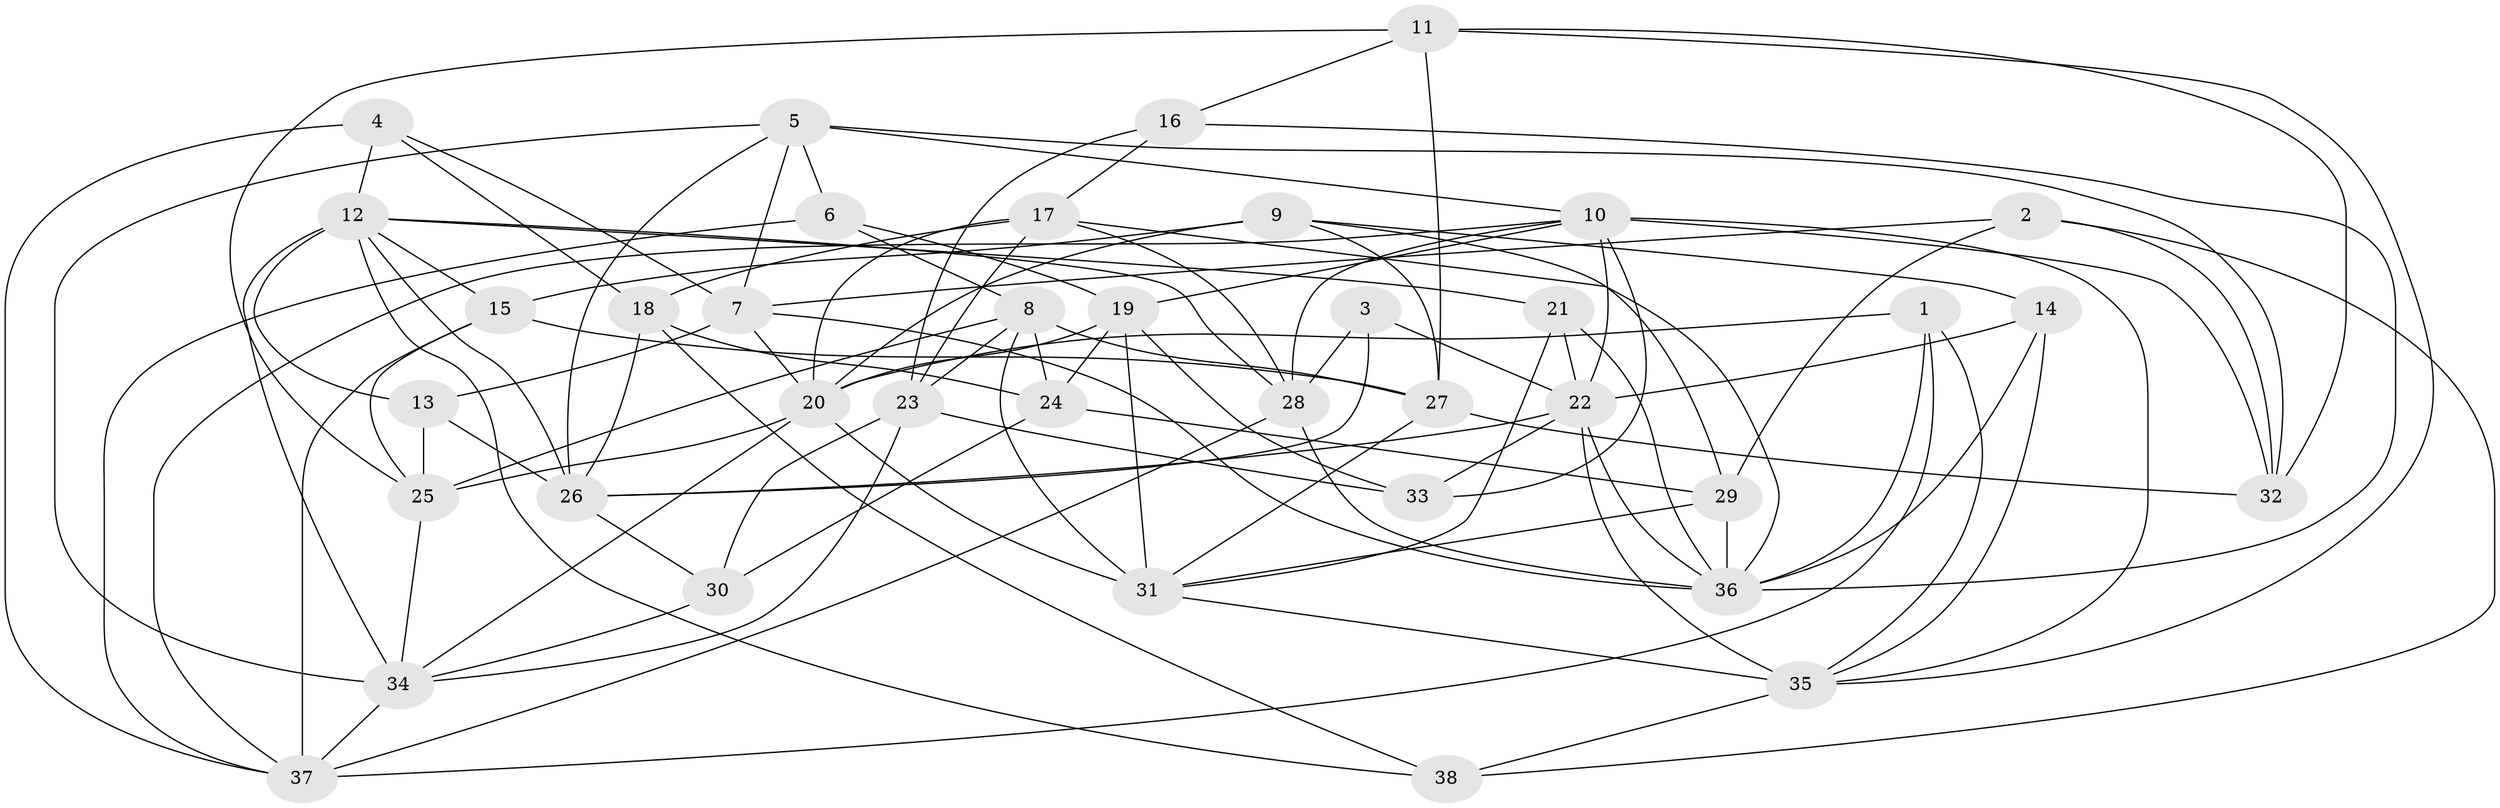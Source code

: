 // original degree distribution, {4: 1.0}
// Generated by graph-tools (version 1.1) at 2025/38/03/04/25 23:38:14]
// undirected, 38 vertices, 106 edges
graph export_dot {
  node [color=gray90,style=filled];
  1;
  2;
  3;
  4;
  5;
  6;
  7;
  8;
  9;
  10;
  11;
  12;
  13;
  14;
  15;
  16;
  17;
  18;
  19;
  20;
  21;
  22;
  23;
  24;
  25;
  26;
  27;
  28;
  29;
  30;
  31;
  32;
  33;
  34;
  35;
  36;
  37;
  38;
  1 -- 20 [weight=1.0];
  1 -- 35 [weight=1.0];
  1 -- 36 [weight=1.0];
  1 -- 37 [weight=1.0];
  2 -- 7 [weight=1.0];
  2 -- 29 [weight=1.0];
  2 -- 32 [weight=1.0];
  2 -- 38 [weight=1.0];
  3 -- 22 [weight=2.0];
  3 -- 26 [weight=1.0];
  3 -- 28 [weight=1.0];
  4 -- 7 [weight=1.0];
  4 -- 12 [weight=1.0];
  4 -- 18 [weight=1.0];
  4 -- 37 [weight=1.0];
  5 -- 6 [weight=1.0];
  5 -- 7 [weight=1.0];
  5 -- 10 [weight=1.0];
  5 -- 26 [weight=1.0];
  5 -- 32 [weight=2.0];
  5 -- 34 [weight=2.0];
  6 -- 8 [weight=2.0];
  6 -- 19 [weight=1.0];
  6 -- 37 [weight=2.0];
  7 -- 13 [weight=1.0];
  7 -- 20 [weight=1.0];
  7 -- 36 [weight=1.0];
  8 -- 23 [weight=1.0];
  8 -- 24 [weight=1.0];
  8 -- 25 [weight=1.0];
  8 -- 27 [weight=1.0];
  8 -- 31 [weight=2.0];
  9 -- 14 [weight=1.0];
  9 -- 15 [weight=2.0];
  9 -- 20 [weight=1.0];
  9 -- 27 [weight=1.0];
  9 -- 29 [weight=1.0];
  10 -- 19 [weight=1.0];
  10 -- 22 [weight=1.0];
  10 -- 28 [weight=1.0];
  10 -- 32 [weight=1.0];
  10 -- 33 [weight=1.0];
  10 -- 35 [weight=1.0];
  10 -- 37 [weight=1.0];
  11 -- 16 [weight=2.0];
  11 -- 25 [weight=1.0];
  11 -- 27 [weight=1.0];
  11 -- 32 [weight=1.0];
  11 -- 35 [weight=1.0];
  12 -- 13 [weight=1.0];
  12 -- 15 [weight=1.0];
  12 -- 21 [weight=1.0];
  12 -- 26 [weight=1.0];
  12 -- 28 [weight=1.0];
  12 -- 34 [weight=1.0];
  12 -- 38 [weight=1.0];
  13 -- 25 [weight=3.0];
  13 -- 26 [weight=1.0];
  14 -- 22 [weight=1.0];
  14 -- 35 [weight=1.0];
  14 -- 36 [weight=1.0];
  15 -- 25 [weight=1.0];
  15 -- 27 [weight=1.0];
  15 -- 37 [weight=3.0];
  16 -- 17 [weight=1.0];
  16 -- 23 [weight=2.0];
  16 -- 36 [weight=1.0];
  17 -- 18 [weight=1.0];
  17 -- 20 [weight=1.0];
  17 -- 23 [weight=1.0];
  17 -- 28 [weight=1.0];
  17 -- 36 [weight=1.0];
  18 -- 24 [weight=1.0];
  18 -- 26 [weight=1.0];
  18 -- 38 [weight=2.0];
  19 -- 20 [weight=1.0];
  19 -- 24 [weight=1.0];
  19 -- 31 [weight=1.0];
  19 -- 33 [weight=1.0];
  20 -- 25 [weight=1.0];
  20 -- 31 [weight=1.0];
  20 -- 34 [weight=1.0];
  21 -- 22 [weight=1.0];
  21 -- 31 [weight=1.0];
  21 -- 36 [weight=1.0];
  22 -- 26 [weight=1.0];
  22 -- 33 [weight=2.0];
  22 -- 35 [weight=1.0];
  22 -- 36 [weight=1.0];
  23 -- 30 [weight=1.0];
  23 -- 33 [weight=2.0];
  23 -- 34 [weight=1.0];
  24 -- 29 [weight=1.0];
  24 -- 30 [weight=2.0];
  25 -- 34 [weight=1.0];
  26 -- 30 [weight=2.0];
  27 -- 31 [weight=1.0];
  27 -- 32 [weight=1.0];
  28 -- 36 [weight=1.0];
  28 -- 37 [weight=1.0];
  29 -- 31 [weight=1.0];
  29 -- 36 [weight=2.0];
  30 -- 34 [weight=1.0];
  31 -- 35 [weight=1.0];
  34 -- 37 [weight=1.0];
  35 -- 38 [weight=2.0];
}
